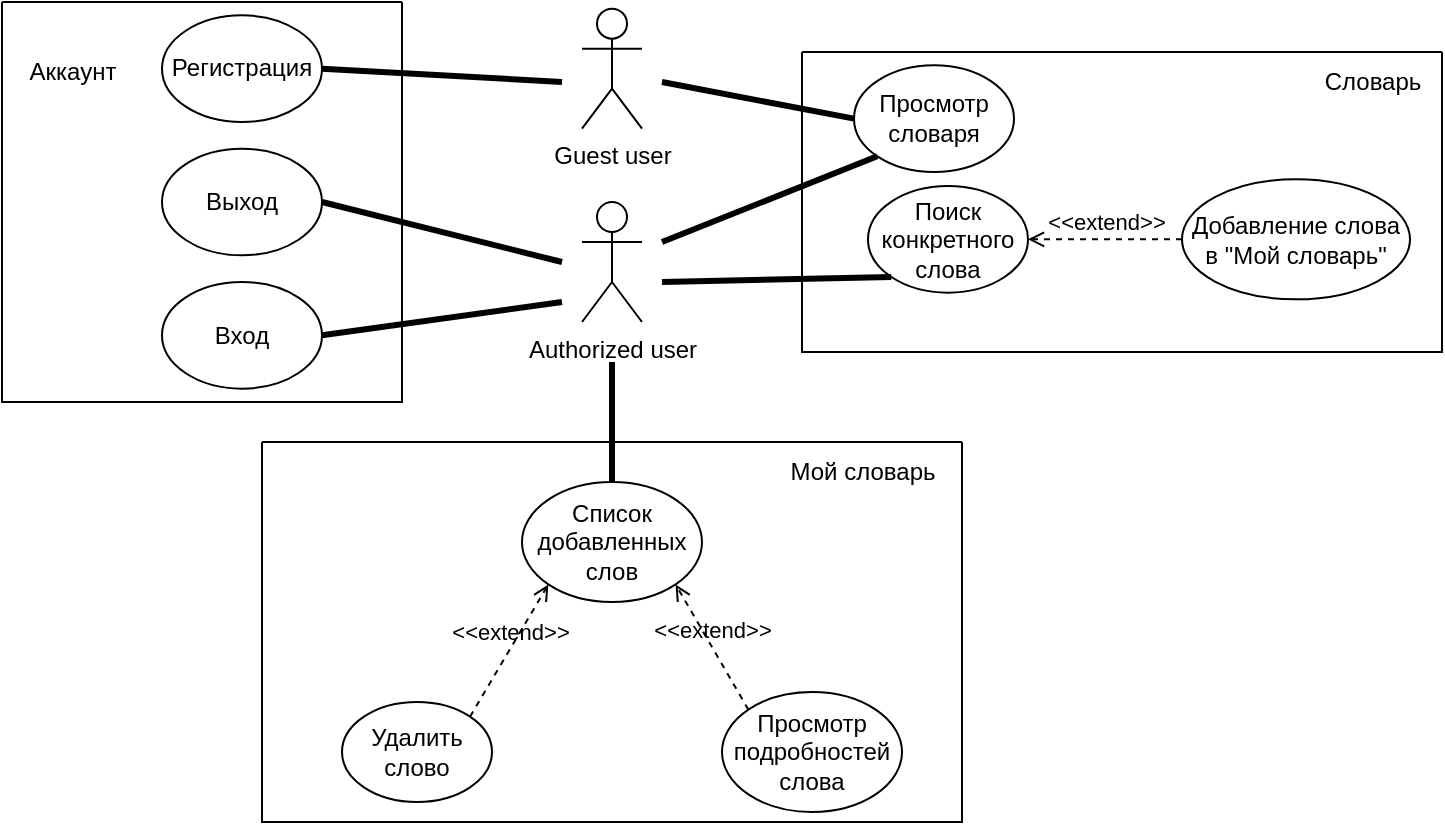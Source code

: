 <mxfile version="24.7.17">
  <diagram id="R2lEEEUBdFMjLlhIrx00" name="Page-1">
    <mxGraphModel dx="756" dy="650" grid="1" gridSize="10" guides="1" tooltips="1" connect="1" arrows="1" fold="1" page="1" pageScale="1" pageWidth="850" pageHeight="1100" math="0" shadow="0" extFonts="Permanent Marker^https://fonts.googleapis.com/css?family=Permanent+Marker">
      <root>
        <mxCell id="0" />
        <mxCell id="1" parent="0" />
        <mxCell id="02UZKBBRo3uHq8SsgGu7-1" value="Authorized user" style="shape=umlActor;verticalLabelPosition=bottom;verticalAlign=top;html=1;outlineConnect=0;" vertex="1" parent="1">
          <mxGeometry x="410" y="530" width="30" height="60" as="geometry" />
        </mxCell>
        <mxCell id="02UZKBBRo3uHq8SsgGu7-2" value="Guest user" style="shape=umlActor;verticalLabelPosition=bottom;verticalAlign=top;html=1;outlineConnect=0;" vertex="1" parent="1">
          <mxGeometry x="410" y="433.33" width="30" height="60" as="geometry" />
        </mxCell>
        <mxCell id="02UZKBBRo3uHq8SsgGu7-4" value="" style="swimlane;startSize=0;" vertex="1" parent="1">
          <mxGeometry x="120" y="430" width="200" height="200" as="geometry">
            <mxRectangle x="120" y="430" width="50" height="40" as="alternateBounds" />
          </mxGeometry>
        </mxCell>
        <mxCell id="02UZKBBRo3uHq8SsgGu7-5" value="Аккаунт" style="text;html=1;align=center;verticalAlign=middle;resizable=0;points=[];autosize=1;strokeColor=none;fillColor=none;" vertex="1" parent="02UZKBBRo3uHq8SsgGu7-4">
          <mxGeometry y="20" width="70" height="30" as="geometry" />
        </mxCell>
        <mxCell id="02UZKBBRo3uHq8SsgGu7-6" value="Вход" style="ellipse;whiteSpace=wrap;html=1;" vertex="1" parent="02UZKBBRo3uHq8SsgGu7-4">
          <mxGeometry x="80" y="140" width="80" height="53.33" as="geometry" />
        </mxCell>
        <mxCell id="02UZKBBRo3uHq8SsgGu7-7" value="Выход" style="ellipse;whiteSpace=wrap;html=1;" vertex="1" parent="02UZKBBRo3uHq8SsgGu7-4">
          <mxGeometry x="80" y="73.34" width="80" height="53.33" as="geometry" />
        </mxCell>
        <mxCell id="02UZKBBRo3uHq8SsgGu7-8" value="Регистрация" style="ellipse;whiteSpace=wrap;html=1;" vertex="1" parent="02UZKBBRo3uHq8SsgGu7-4">
          <mxGeometry x="80" y="6.67" width="80" height="53.33" as="geometry" />
        </mxCell>
        <mxCell id="02UZKBBRo3uHq8SsgGu7-14" value="" style="swimlane;startSize=0;" vertex="1" parent="1">
          <mxGeometry x="520" y="455" width="320" height="150" as="geometry">
            <mxRectangle x="120" y="430" width="50" height="40" as="alternateBounds" />
          </mxGeometry>
        </mxCell>
        <mxCell id="02UZKBBRo3uHq8SsgGu7-15" value="Словарь" style="text;html=1;align=center;verticalAlign=middle;resizable=0;points=[];autosize=1;strokeColor=none;fillColor=none;" vertex="1" parent="02UZKBBRo3uHq8SsgGu7-14">
          <mxGeometry x="250" width="70" height="30" as="geometry" />
        </mxCell>
        <mxCell id="02UZKBBRo3uHq8SsgGu7-16" value="Просмотр словаря" style="ellipse;whiteSpace=wrap;html=1;" vertex="1" parent="02UZKBBRo3uHq8SsgGu7-14">
          <mxGeometry x="26" y="6.66" width="80" height="53.33" as="geometry" />
        </mxCell>
        <mxCell id="02UZKBBRo3uHq8SsgGu7-17" value="Поиск конкретного слова" style="ellipse;whiteSpace=wrap;html=1;" vertex="1" parent="02UZKBBRo3uHq8SsgGu7-14">
          <mxGeometry x="33" y="67" width="80" height="53.33" as="geometry" />
        </mxCell>
        <mxCell id="02UZKBBRo3uHq8SsgGu7-19" value="Добавление слова в &quot;Мой словарь&quot;" style="ellipse;whiteSpace=wrap;html=1;" vertex="1" parent="02UZKBBRo3uHq8SsgGu7-14">
          <mxGeometry x="190" y="63.67" width="114" height="60" as="geometry" />
        </mxCell>
        <mxCell id="02UZKBBRo3uHq8SsgGu7-47" value="&amp;lt;&amp;lt;extend&amp;gt;&amp;gt;" style="html=1;verticalAlign=bottom;labelBackgroundColor=none;endArrow=open;endFill=0;dashed=1;rounded=0;exitX=0;exitY=0.5;exitDx=0;exitDy=0;entryX=1;entryY=0.5;entryDx=0;entryDy=0;" edge="1" parent="02UZKBBRo3uHq8SsgGu7-14" source="02UZKBBRo3uHq8SsgGu7-19" target="02UZKBBRo3uHq8SsgGu7-17">
          <mxGeometry width="160" relative="1" as="geometry">
            <mxPoint x="60" y="-140" as="sourcePoint" />
            <mxPoint x="200" y="-170" as="targetPoint" />
          </mxGeometry>
        </mxCell>
        <mxCell id="02UZKBBRo3uHq8SsgGu7-26" value="" style="swimlane;startSize=0;" vertex="1" parent="1">
          <mxGeometry x="250" y="650" width="350" height="190" as="geometry" />
        </mxCell>
        <mxCell id="02UZKBBRo3uHq8SsgGu7-28" value="Мой словарь" style="text;html=1;align=center;verticalAlign=middle;resizable=0;points=[];autosize=1;strokeColor=none;fillColor=none;" vertex="1" parent="02UZKBBRo3uHq8SsgGu7-26">
          <mxGeometry x="250" width="100" height="30" as="geometry" />
        </mxCell>
        <mxCell id="02UZKBBRo3uHq8SsgGu7-30" value="Список добавленных слов" style="ellipse;whiteSpace=wrap;html=1;" vertex="1" parent="02UZKBBRo3uHq8SsgGu7-26">
          <mxGeometry x="130" y="20" width="90" height="60" as="geometry" />
        </mxCell>
        <mxCell id="02UZKBBRo3uHq8SsgGu7-29" value="Удалить слово" style="ellipse;whiteSpace=wrap;html=1;" vertex="1" parent="02UZKBBRo3uHq8SsgGu7-26">
          <mxGeometry x="40" y="130" width="75" height="50" as="geometry" />
        </mxCell>
        <mxCell id="02UZKBBRo3uHq8SsgGu7-18" value="Просмотр подробностей слова" style="ellipse;whiteSpace=wrap;html=1;" vertex="1" parent="02UZKBBRo3uHq8SsgGu7-26">
          <mxGeometry x="230" y="125" width="90.01" height="60" as="geometry" />
        </mxCell>
        <mxCell id="02UZKBBRo3uHq8SsgGu7-35" value="&amp;lt;&amp;lt;extend&amp;gt;&amp;gt;" style="html=1;verticalAlign=bottom;labelBackgroundColor=none;endArrow=open;endFill=0;dashed=1;rounded=0;exitX=1;exitY=0;exitDx=0;exitDy=0;entryX=0;entryY=1;entryDx=0;entryDy=0;" edge="1" parent="02UZKBBRo3uHq8SsgGu7-26" source="02UZKBBRo3uHq8SsgGu7-29" target="02UZKBBRo3uHq8SsgGu7-30">
          <mxGeometry width="160" relative="1" as="geometry">
            <mxPoint x="100" y="-50" as="sourcePoint" />
            <mxPoint x="260" y="-50" as="targetPoint" />
          </mxGeometry>
        </mxCell>
        <mxCell id="02UZKBBRo3uHq8SsgGu7-38" value="&amp;lt;&amp;lt;extend&amp;gt;&amp;gt;" style="html=1;verticalAlign=bottom;labelBackgroundColor=none;endArrow=open;endFill=0;dashed=1;rounded=0;exitX=0;exitY=0;exitDx=0;exitDy=0;entryX=1;entryY=1;entryDx=0;entryDy=0;" edge="1" parent="02UZKBBRo3uHq8SsgGu7-26" source="02UZKBBRo3uHq8SsgGu7-18" target="02UZKBBRo3uHq8SsgGu7-30">
          <mxGeometry width="160" relative="1" as="geometry">
            <mxPoint x="100" y="-50" as="sourcePoint" />
            <mxPoint x="260" y="-50" as="targetPoint" />
          </mxGeometry>
        </mxCell>
        <mxCell id="02UZKBBRo3uHq8SsgGu7-39" value="" style="endArrow=none;startArrow=none;endFill=0;startFill=0;endSize=8;html=1;verticalAlign=bottom;labelBackgroundColor=none;strokeWidth=3;rounded=0;entryX=0;entryY=1;entryDx=0;entryDy=0;" edge="1" parent="1" target="02UZKBBRo3uHq8SsgGu7-17">
          <mxGeometry width="160" relative="1" as="geometry">
            <mxPoint x="450" y="570" as="sourcePoint" />
            <mxPoint x="700" y="570" as="targetPoint" />
          </mxGeometry>
        </mxCell>
        <mxCell id="02UZKBBRo3uHq8SsgGu7-40" value="" style="endArrow=none;startArrow=none;endFill=0;startFill=0;endSize=8;html=1;verticalAlign=bottom;labelBackgroundColor=none;strokeWidth=3;rounded=0;entryX=0;entryY=1;entryDx=0;entryDy=0;" edge="1" parent="1" target="02UZKBBRo3uHq8SsgGu7-16">
          <mxGeometry width="160" relative="1" as="geometry">
            <mxPoint x="450" y="550" as="sourcePoint" />
            <mxPoint x="590" y="570" as="targetPoint" />
          </mxGeometry>
        </mxCell>
        <mxCell id="02UZKBBRo3uHq8SsgGu7-41" value="" style="endArrow=none;startArrow=none;endFill=0;startFill=0;endSize=8;html=1;verticalAlign=bottom;labelBackgroundColor=none;strokeWidth=3;rounded=0;entryX=0;entryY=0.5;entryDx=0;entryDy=0;" edge="1" parent="1" target="02UZKBBRo3uHq8SsgGu7-16">
          <mxGeometry width="160" relative="1" as="geometry">
            <mxPoint x="450" y="470" as="sourcePoint" />
            <mxPoint x="590" y="570" as="targetPoint" />
          </mxGeometry>
        </mxCell>
        <mxCell id="02UZKBBRo3uHq8SsgGu7-42" value="" style="endArrow=none;startArrow=none;endFill=0;startFill=0;endSize=8;html=1;verticalAlign=bottom;labelBackgroundColor=none;strokeWidth=3;rounded=0;exitX=1;exitY=0.5;exitDx=0;exitDy=0;" edge="1" parent="1" source="02UZKBBRo3uHq8SsgGu7-8">
          <mxGeometry width="160" relative="1" as="geometry">
            <mxPoint x="430" y="570" as="sourcePoint" />
            <mxPoint x="400" y="470" as="targetPoint" />
          </mxGeometry>
        </mxCell>
        <mxCell id="02UZKBBRo3uHq8SsgGu7-43" value="" style="endArrow=none;startArrow=none;endFill=0;startFill=0;endSize=8;html=1;verticalAlign=bottom;labelBackgroundColor=none;strokeWidth=3;rounded=0;exitX=1;exitY=0.5;exitDx=0;exitDy=0;" edge="1" parent="1" source="02UZKBBRo3uHq8SsgGu7-7">
          <mxGeometry width="160" relative="1" as="geometry">
            <mxPoint x="430" y="570" as="sourcePoint" />
            <mxPoint x="400" y="560" as="targetPoint" />
          </mxGeometry>
        </mxCell>
        <mxCell id="02UZKBBRo3uHq8SsgGu7-44" value="" style="endArrow=none;startArrow=none;endFill=0;startFill=0;endSize=8;html=1;verticalAlign=bottom;labelBackgroundColor=none;strokeWidth=3;rounded=0;exitX=1;exitY=0.5;exitDx=0;exitDy=0;" edge="1" parent="1" source="02UZKBBRo3uHq8SsgGu7-6">
          <mxGeometry width="160" relative="1" as="geometry">
            <mxPoint x="430" y="570" as="sourcePoint" />
            <mxPoint x="400" y="580" as="targetPoint" />
          </mxGeometry>
        </mxCell>
        <mxCell id="02UZKBBRo3uHq8SsgGu7-46" value="" style="endArrow=none;startArrow=none;endFill=0;startFill=0;endSize=8;html=1;verticalAlign=bottom;labelBackgroundColor=none;strokeWidth=3;rounded=0;exitX=0.5;exitY=0;exitDx=0;exitDy=0;" edge="1" parent="1" source="02UZKBBRo3uHq8SsgGu7-30">
          <mxGeometry width="160" relative="1" as="geometry">
            <mxPoint x="370" y="560" as="sourcePoint" />
            <mxPoint x="425" y="610" as="targetPoint" />
          </mxGeometry>
        </mxCell>
      </root>
    </mxGraphModel>
  </diagram>
</mxfile>
